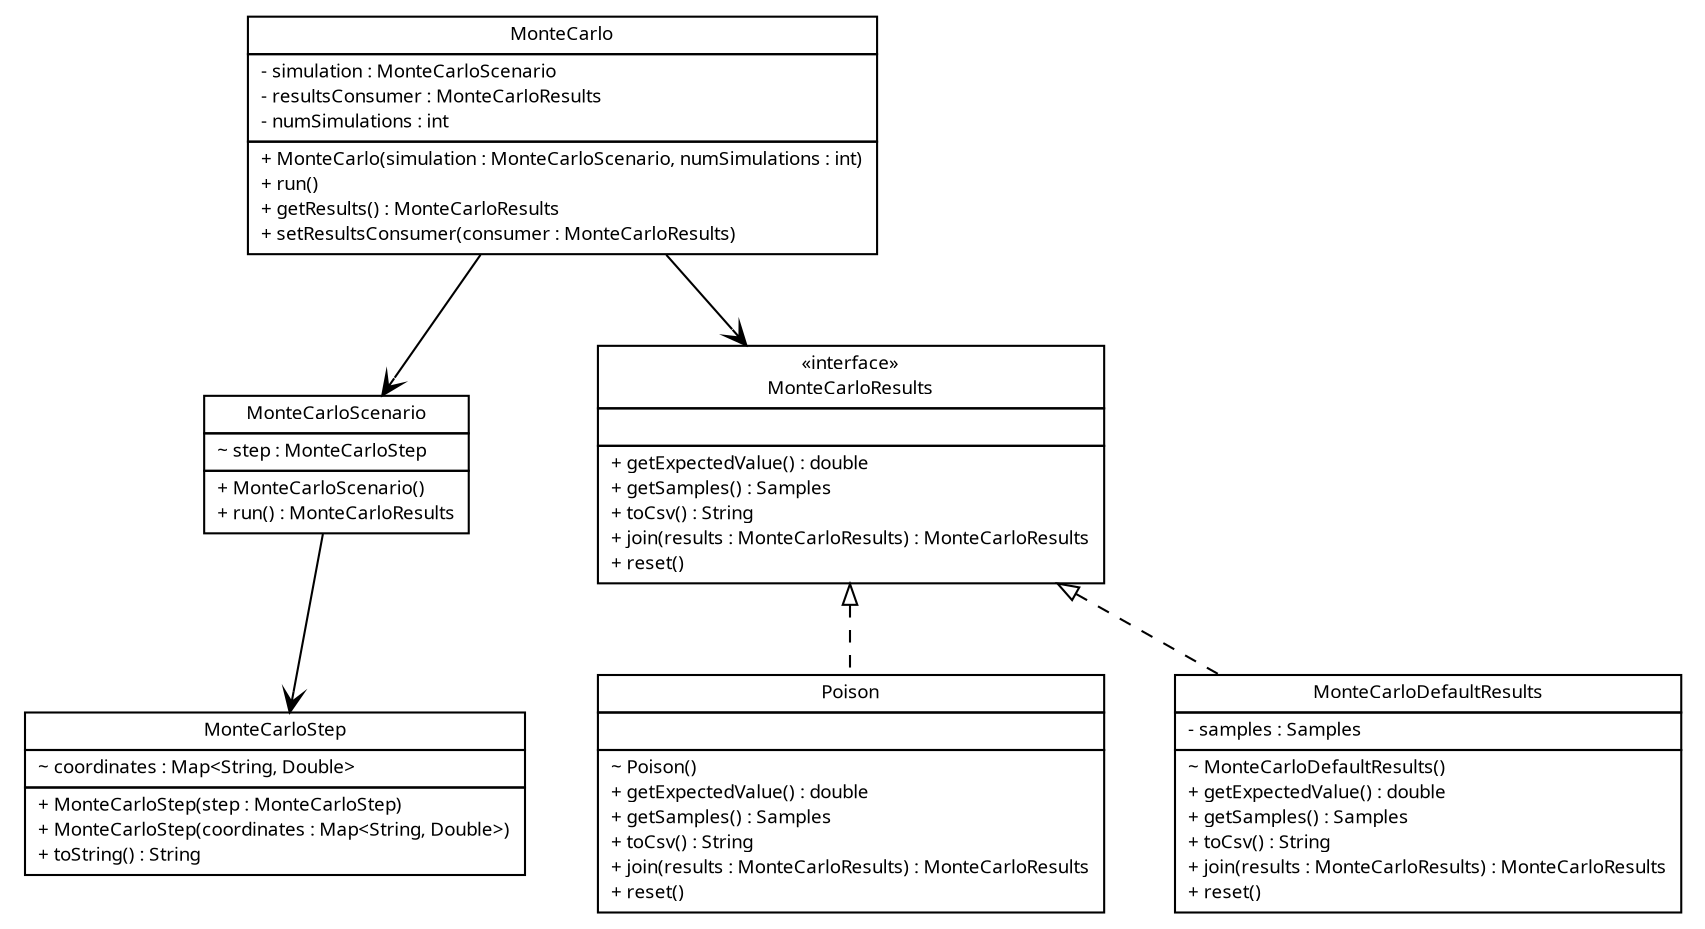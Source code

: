 #!/usr/local/bin/dot
#
# Class diagram 
# Generated by UMLGraph version R5_6 (http://www.umlgraph.org/)
#

digraph G {
	edge [fontname="Trebuchet MS",fontsize=10,labelfontname="Trebuchet MS",labelfontsize=10];
	node [fontname="Trebuchet MS",fontsize=10,shape=plaintext];
	nodesep=0.25;
	ranksep=0.5;
	// broadwick.montecarlo.Poison
	c2298 [label=<<table title="broadwick.montecarlo.Poison" border="0" cellborder="1" cellspacing="0" cellpadding="2" port="p" href="./Poison.html">
		<tr><td><table border="0" cellspacing="0" cellpadding="1">
<tr><td align="center" balign="center"><font face="Trebuchet MS"> Poison </font></td></tr>
		</table></td></tr>
		<tr><td><table border="0" cellspacing="0" cellpadding="1">
<tr><td align="left" balign="left">  </td></tr>
		</table></td></tr>
		<tr><td><table border="0" cellspacing="0" cellpadding="1">
<tr><td align="left" balign="left"> ~ Poison() </td></tr>
<tr><td align="left" balign="left"> + getExpectedValue() : double </td></tr>
<tr><td align="left" balign="left"> + getSamples() : Samples </td></tr>
<tr><td align="left" balign="left"> + toCsv() : String </td></tr>
<tr><td align="left" balign="left"> + join(results : MonteCarloResults) : MonteCarloResults </td></tr>
<tr><td align="left" balign="left"> + reset() </td></tr>
		</table></td></tr>
		</table>>, URL="./Poison.html", fontname="Trebuchet MS", fontcolor="black", fontsize=9.0];
	// broadwick.montecarlo.MonteCarloStep
	c2299 [label=<<table title="broadwick.montecarlo.MonteCarloStep" border="0" cellborder="1" cellspacing="0" cellpadding="2" port="p" href="./MonteCarloStep.html">
		<tr><td><table border="0" cellspacing="0" cellpadding="1">
<tr><td align="center" balign="center"><font face="Trebuchet MS"> MonteCarloStep </font></td></tr>
		</table></td></tr>
		<tr><td><table border="0" cellspacing="0" cellpadding="1">
<tr><td align="left" balign="left"> ~ coordinates : Map&lt;String, Double&gt; </td></tr>
		</table></td></tr>
		<tr><td><table border="0" cellspacing="0" cellpadding="1">
<tr><td align="left" balign="left"> + MonteCarloStep(step : MonteCarloStep) </td></tr>
<tr><td align="left" balign="left"> + MonteCarloStep(coordinates : Map&lt;String, Double&gt;) </td></tr>
<tr><td align="left" balign="left"> + toString() : String </td></tr>
		</table></td></tr>
		</table>>, URL="./MonteCarloStep.html", fontname="Trebuchet MS", fontcolor="black", fontsize=9.0];
	// broadwick.montecarlo.MonteCarloScenario
	c2300 [label=<<table title="broadwick.montecarlo.MonteCarloScenario" border="0" cellborder="1" cellspacing="0" cellpadding="2" port="p" href="./MonteCarloScenario.html">
		<tr><td><table border="0" cellspacing="0" cellpadding="1">
<tr><td align="center" balign="center"><font face="Trebuchet MS"> MonteCarloScenario </font></td></tr>
		</table></td></tr>
		<tr><td><table border="0" cellspacing="0" cellpadding="1">
<tr><td align="left" balign="left"> ~ step : MonteCarloStep </td></tr>
		</table></td></tr>
		<tr><td><table border="0" cellspacing="0" cellpadding="1">
<tr><td align="left" balign="left"> + MonteCarloScenario() </td></tr>
<tr><td align="left" balign="left"><font face="Trebuchet MS" point-size="9.0"> + run() : MonteCarloResults </font></td></tr>
		</table></td></tr>
		</table>>, URL="./MonteCarloScenario.html", fontname="Trebuchet MS", fontcolor="black", fontsize=9.0];
	// broadwick.montecarlo.MonteCarloResults
	c2301 [label=<<table title="broadwick.montecarlo.MonteCarloResults" border="0" cellborder="1" cellspacing="0" cellpadding="2" port="p" href="./MonteCarloResults.html">
		<tr><td><table border="0" cellspacing="0" cellpadding="1">
<tr><td align="center" balign="center"> &#171;interface&#187; </td></tr>
<tr><td align="center" balign="center"><font face="Trebuchet MS"> MonteCarloResults </font></td></tr>
		</table></td></tr>
		<tr><td><table border="0" cellspacing="0" cellpadding="1">
<tr><td align="left" balign="left">  </td></tr>
		</table></td></tr>
		<tr><td><table border="0" cellspacing="0" cellpadding="1">
<tr><td align="left" balign="left"> + getExpectedValue() : double </td></tr>
<tr><td align="left" balign="left"> + getSamples() : Samples </td></tr>
<tr><td align="left" balign="left"> + toCsv() : String </td></tr>
<tr><td align="left" balign="left"> + join(results : MonteCarloResults) : MonteCarloResults </td></tr>
<tr><td align="left" balign="left"> + reset() </td></tr>
		</table></td></tr>
		</table>>, URL="./MonteCarloResults.html", fontname="Trebuchet MS", fontcolor="black", fontsize=9.0];
	// broadwick.montecarlo.MonteCarloDefaultResults
	c2302 [label=<<table title="broadwick.montecarlo.MonteCarloDefaultResults" border="0" cellborder="1" cellspacing="0" cellpadding="2" port="p" href="./MonteCarloDefaultResults.html">
		<tr><td><table border="0" cellspacing="0" cellpadding="1">
<tr><td align="center" balign="center"><font face="Trebuchet MS"> MonteCarloDefaultResults </font></td></tr>
		</table></td></tr>
		<tr><td><table border="0" cellspacing="0" cellpadding="1">
<tr><td align="left" balign="left"> - samples : Samples </td></tr>
		</table></td></tr>
		<tr><td><table border="0" cellspacing="0" cellpadding="1">
<tr><td align="left" balign="left"> ~ MonteCarloDefaultResults() </td></tr>
<tr><td align="left" balign="left"> + getExpectedValue() : double </td></tr>
<tr><td align="left" balign="left"> + getSamples() : Samples </td></tr>
<tr><td align="left" balign="left"> + toCsv() : String </td></tr>
<tr><td align="left" balign="left"> + join(results : MonteCarloResults) : MonteCarloResults </td></tr>
<tr><td align="left" balign="left"> + reset() </td></tr>
		</table></td></tr>
		</table>>, URL="./MonteCarloDefaultResults.html", fontname="Trebuchet MS", fontcolor="black", fontsize=9.0];
	// broadwick.montecarlo.MonteCarlo
	c2303 [label=<<table title="broadwick.montecarlo.MonteCarlo" border="0" cellborder="1" cellspacing="0" cellpadding="2" port="p" href="./MonteCarlo.html">
		<tr><td><table border="0" cellspacing="0" cellpadding="1">
<tr><td align="center" balign="center"><font face="Trebuchet MS"> MonteCarlo </font></td></tr>
		</table></td></tr>
		<tr><td><table border="0" cellspacing="0" cellpadding="1">
<tr><td align="left" balign="left"> - simulation : MonteCarloScenario </td></tr>
<tr><td align="left" balign="left"> - resultsConsumer : MonteCarloResults </td></tr>
<tr><td align="left" balign="left"> - numSimulations : int </td></tr>
		</table></td></tr>
		<tr><td><table border="0" cellspacing="0" cellpadding="1">
<tr><td align="left" balign="left"> + MonteCarlo(simulation : MonteCarloScenario, numSimulations : int) </td></tr>
<tr><td align="left" balign="left"> + run() </td></tr>
<tr><td align="left" balign="left"> + getResults() : MonteCarloResults </td></tr>
<tr><td align="left" balign="left"> + setResultsConsumer(consumer : MonteCarloResults) </td></tr>
		</table></td></tr>
		</table>>, URL="./MonteCarlo.html", fontname="Trebuchet MS", fontcolor="black", fontsize=9.0];
	//broadwick.montecarlo.Poison implements broadwick.montecarlo.MonteCarloResults
	c2301:p -> c2298:p [dir=back,arrowtail=empty,style=dashed];
	//broadwick.montecarlo.MonteCarloDefaultResults implements broadwick.montecarlo.MonteCarloResults
	c2301:p -> c2302:p [dir=back,arrowtail=empty,style=dashed];
	// broadwick.montecarlo.MonteCarloScenario NAVASSOC broadwick.montecarlo.MonteCarloStep
	c2300:p -> c2299:p [taillabel="", label="", headlabel="", fontname="Trebuchet MS", fontcolor="black", fontsize=10.0, color="black", arrowhead=open];
	// broadwick.montecarlo.MonteCarlo NAVASSOC broadwick.montecarlo.MonteCarloScenario
	c2303:p -> c2300:p [taillabel="", label="", headlabel="", fontname="Trebuchet MS", fontcolor="black", fontsize=10.0, color="black", arrowhead=open];
	// broadwick.montecarlo.MonteCarlo NAVASSOC broadwick.montecarlo.MonteCarloResults
	c2303:p -> c2301:p [taillabel="", label="", headlabel="", fontname="Trebuchet MS", fontcolor="black", fontsize=10.0, color="black", arrowhead=open];
}

